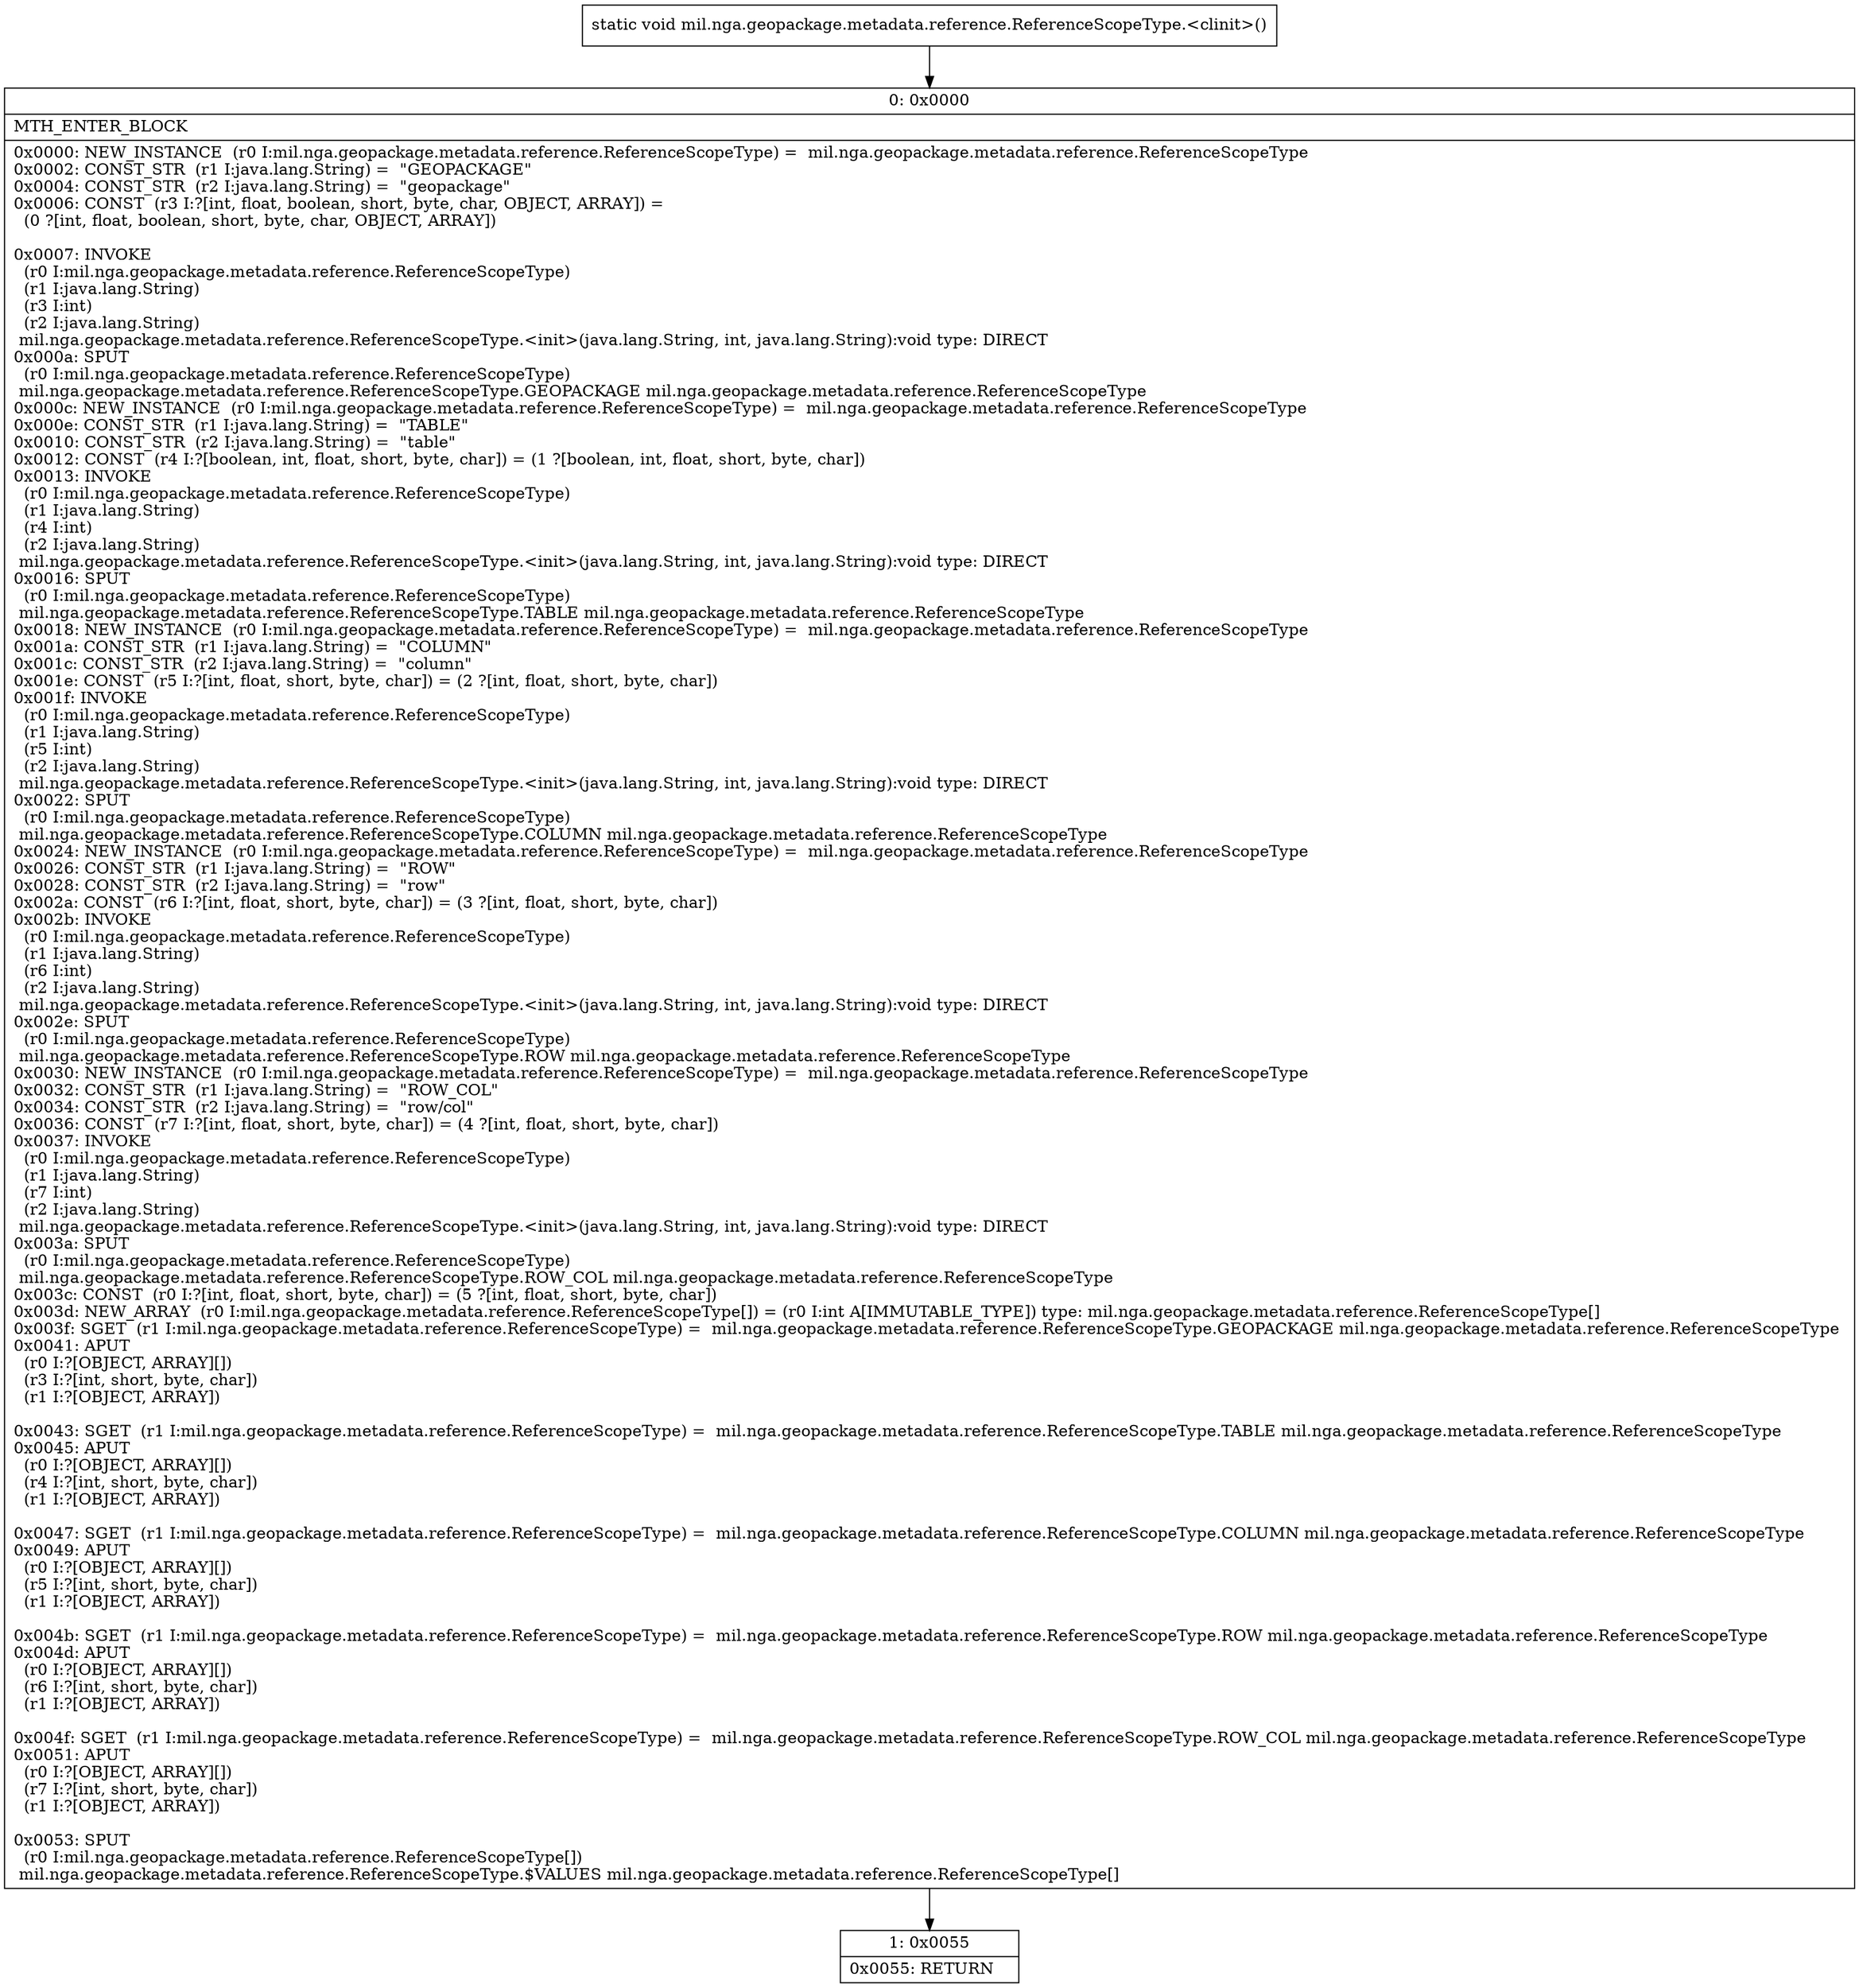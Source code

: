 digraph "CFG formil.nga.geopackage.metadata.reference.ReferenceScopeType.\<clinit\>()V" {
Node_0 [shape=record,label="{0\:\ 0x0000|MTH_ENTER_BLOCK\l|0x0000: NEW_INSTANCE  (r0 I:mil.nga.geopackage.metadata.reference.ReferenceScopeType) =  mil.nga.geopackage.metadata.reference.ReferenceScopeType \l0x0002: CONST_STR  (r1 I:java.lang.String) =  \"GEOPACKAGE\" \l0x0004: CONST_STR  (r2 I:java.lang.String) =  \"geopackage\" \l0x0006: CONST  (r3 I:?[int, float, boolean, short, byte, char, OBJECT, ARRAY]) = \l  (0 ?[int, float, boolean, short, byte, char, OBJECT, ARRAY])\l \l0x0007: INVOKE  \l  (r0 I:mil.nga.geopackage.metadata.reference.ReferenceScopeType)\l  (r1 I:java.lang.String)\l  (r3 I:int)\l  (r2 I:java.lang.String)\l mil.nga.geopackage.metadata.reference.ReferenceScopeType.\<init\>(java.lang.String, int, java.lang.String):void type: DIRECT \l0x000a: SPUT  \l  (r0 I:mil.nga.geopackage.metadata.reference.ReferenceScopeType)\l mil.nga.geopackage.metadata.reference.ReferenceScopeType.GEOPACKAGE mil.nga.geopackage.metadata.reference.ReferenceScopeType \l0x000c: NEW_INSTANCE  (r0 I:mil.nga.geopackage.metadata.reference.ReferenceScopeType) =  mil.nga.geopackage.metadata.reference.ReferenceScopeType \l0x000e: CONST_STR  (r1 I:java.lang.String) =  \"TABLE\" \l0x0010: CONST_STR  (r2 I:java.lang.String) =  \"table\" \l0x0012: CONST  (r4 I:?[boolean, int, float, short, byte, char]) = (1 ?[boolean, int, float, short, byte, char]) \l0x0013: INVOKE  \l  (r0 I:mil.nga.geopackage.metadata.reference.ReferenceScopeType)\l  (r1 I:java.lang.String)\l  (r4 I:int)\l  (r2 I:java.lang.String)\l mil.nga.geopackage.metadata.reference.ReferenceScopeType.\<init\>(java.lang.String, int, java.lang.String):void type: DIRECT \l0x0016: SPUT  \l  (r0 I:mil.nga.geopackage.metadata.reference.ReferenceScopeType)\l mil.nga.geopackage.metadata.reference.ReferenceScopeType.TABLE mil.nga.geopackage.metadata.reference.ReferenceScopeType \l0x0018: NEW_INSTANCE  (r0 I:mil.nga.geopackage.metadata.reference.ReferenceScopeType) =  mil.nga.geopackage.metadata.reference.ReferenceScopeType \l0x001a: CONST_STR  (r1 I:java.lang.String) =  \"COLUMN\" \l0x001c: CONST_STR  (r2 I:java.lang.String) =  \"column\" \l0x001e: CONST  (r5 I:?[int, float, short, byte, char]) = (2 ?[int, float, short, byte, char]) \l0x001f: INVOKE  \l  (r0 I:mil.nga.geopackage.metadata.reference.ReferenceScopeType)\l  (r1 I:java.lang.String)\l  (r5 I:int)\l  (r2 I:java.lang.String)\l mil.nga.geopackage.metadata.reference.ReferenceScopeType.\<init\>(java.lang.String, int, java.lang.String):void type: DIRECT \l0x0022: SPUT  \l  (r0 I:mil.nga.geopackage.metadata.reference.ReferenceScopeType)\l mil.nga.geopackage.metadata.reference.ReferenceScopeType.COLUMN mil.nga.geopackage.metadata.reference.ReferenceScopeType \l0x0024: NEW_INSTANCE  (r0 I:mil.nga.geopackage.metadata.reference.ReferenceScopeType) =  mil.nga.geopackage.metadata.reference.ReferenceScopeType \l0x0026: CONST_STR  (r1 I:java.lang.String) =  \"ROW\" \l0x0028: CONST_STR  (r2 I:java.lang.String) =  \"row\" \l0x002a: CONST  (r6 I:?[int, float, short, byte, char]) = (3 ?[int, float, short, byte, char]) \l0x002b: INVOKE  \l  (r0 I:mil.nga.geopackage.metadata.reference.ReferenceScopeType)\l  (r1 I:java.lang.String)\l  (r6 I:int)\l  (r2 I:java.lang.String)\l mil.nga.geopackage.metadata.reference.ReferenceScopeType.\<init\>(java.lang.String, int, java.lang.String):void type: DIRECT \l0x002e: SPUT  \l  (r0 I:mil.nga.geopackage.metadata.reference.ReferenceScopeType)\l mil.nga.geopackage.metadata.reference.ReferenceScopeType.ROW mil.nga.geopackage.metadata.reference.ReferenceScopeType \l0x0030: NEW_INSTANCE  (r0 I:mil.nga.geopackage.metadata.reference.ReferenceScopeType) =  mil.nga.geopackage.metadata.reference.ReferenceScopeType \l0x0032: CONST_STR  (r1 I:java.lang.String) =  \"ROW_COL\" \l0x0034: CONST_STR  (r2 I:java.lang.String) =  \"row\/col\" \l0x0036: CONST  (r7 I:?[int, float, short, byte, char]) = (4 ?[int, float, short, byte, char]) \l0x0037: INVOKE  \l  (r0 I:mil.nga.geopackage.metadata.reference.ReferenceScopeType)\l  (r1 I:java.lang.String)\l  (r7 I:int)\l  (r2 I:java.lang.String)\l mil.nga.geopackage.metadata.reference.ReferenceScopeType.\<init\>(java.lang.String, int, java.lang.String):void type: DIRECT \l0x003a: SPUT  \l  (r0 I:mil.nga.geopackage.metadata.reference.ReferenceScopeType)\l mil.nga.geopackage.metadata.reference.ReferenceScopeType.ROW_COL mil.nga.geopackage.metadata.reference.ReferenceScopeType \l0x003c: CONST  (r0 I:?[int, float, short, byte, char]) = (5 ?[int, float, short, byte, char]) \l0x003d: NEW_ARRAY  (r0 I:mil.nga.geopackage.metadata.reference.ReferenceScopeType[]) = (r0 I:int A[IMMUTABLE_TYPE]) type: mil.nga.geopackage.metadata.reference.ReferenceScopeType[] \l0x003f: SGET  (r1 I:mil.nga.geopackage.metadata.reference.ReferenceScopeType) =  mil.nga.geopackage.metadata.reference.ReferenceScopeType.GEOPACKAGE mil.nga.geopackage.metadata.reference.ReferenceScopeType \l0x0041: APUT  \l  (r0 I:?[OBJECT, ARRAY][])\l  (r3 I:?[int, short, byte, char])\l  (r1 I:?[OBJECT, ARRAY])\l \l0x0043: SGET  (r1 I:mil.nga.geopackage.metadata.reference.ReferenceScopeType) =  mil.nga.geopackage.metadata.reference.ReferenceScopeType.TABLE mil.nga.geopackage.metadata.reference.ReferenceScopeType \l0x0045: APUT  \l  (r0 I:?[OBJECT, ARRAY][])\l  (r4 I:?[int, short, byte, char])\l  (r1 I:?[OBJECT, ARRAY])\l \l0x0047: SGET  (r1 I:mil.nga.geopackage.metadata.reference.ReferenceScopeType) =  mil.nga.geopackage.metadata.reference.ReferenceScopeType.COLUMN mil.nga.geopackage.metadata.reference.ReferenceScopeType \l0x0049: APUT  \l  (r0 I:?[OBJECT, ARRAY][])\l  (r5 I:?[int, short, byte, char])\l  (r1 I:?[OBJECT, ARRAY])\l \l0x004b: SGET  (r1 I:mil.nga.geopackage.metadata.reference.ReferenceScopeType) =  mil.nga.geopackage.metadata.reference.ReferenceScopeType.ROW mil.nga.geopackage.metadata.reference.ReferenceScopeType \l0x004d: APUT  \l  (r0 I:?[OBJECT, ARRAY][])\l  (r6 I:?[int, short, byte, char])\l  (r1 I:?[OBJECT, ARRAY])\l \l0x004f: SGET  (r1 I:mil.nga.geopackage.metadata.reference.ReferenceScopeType) =  mil.nga.geopackage.metadata.reference.ReferenceScopeType.ROW_COL mil.nga.geopackage.metadata.reference.ReferenceScopeType \l0x0051: APUT  \l  (r0 I:?[OBJECT, ARRAY][])\l  (r7 I:?[int, short, byte, char])\l  (r1 I:?[OBJECT, ARRAY])\l \l0x0053: SPUT  \l  (r0 I:mil.nga.geopackage.metadata.reference.ReferenceScopeType[])\l mil.nga.geopackage.metadata.reference.ReferenceScopeType.$VALUES mil.nga.geopackage.metadata.reference.ReferenceScopeType[] \l}"];
Node_1 [shape=record,label="{1\:\ 0x0055|0x0055: RETURN   \l}"];
MethodNode[shape=record,label="{static void mil.nga.geopackage.metadata.reference.ReferenceScopeType.\<clinit\>() }"];
MethodNode -> Node_0;
Node_0 -> Node_1;
}

